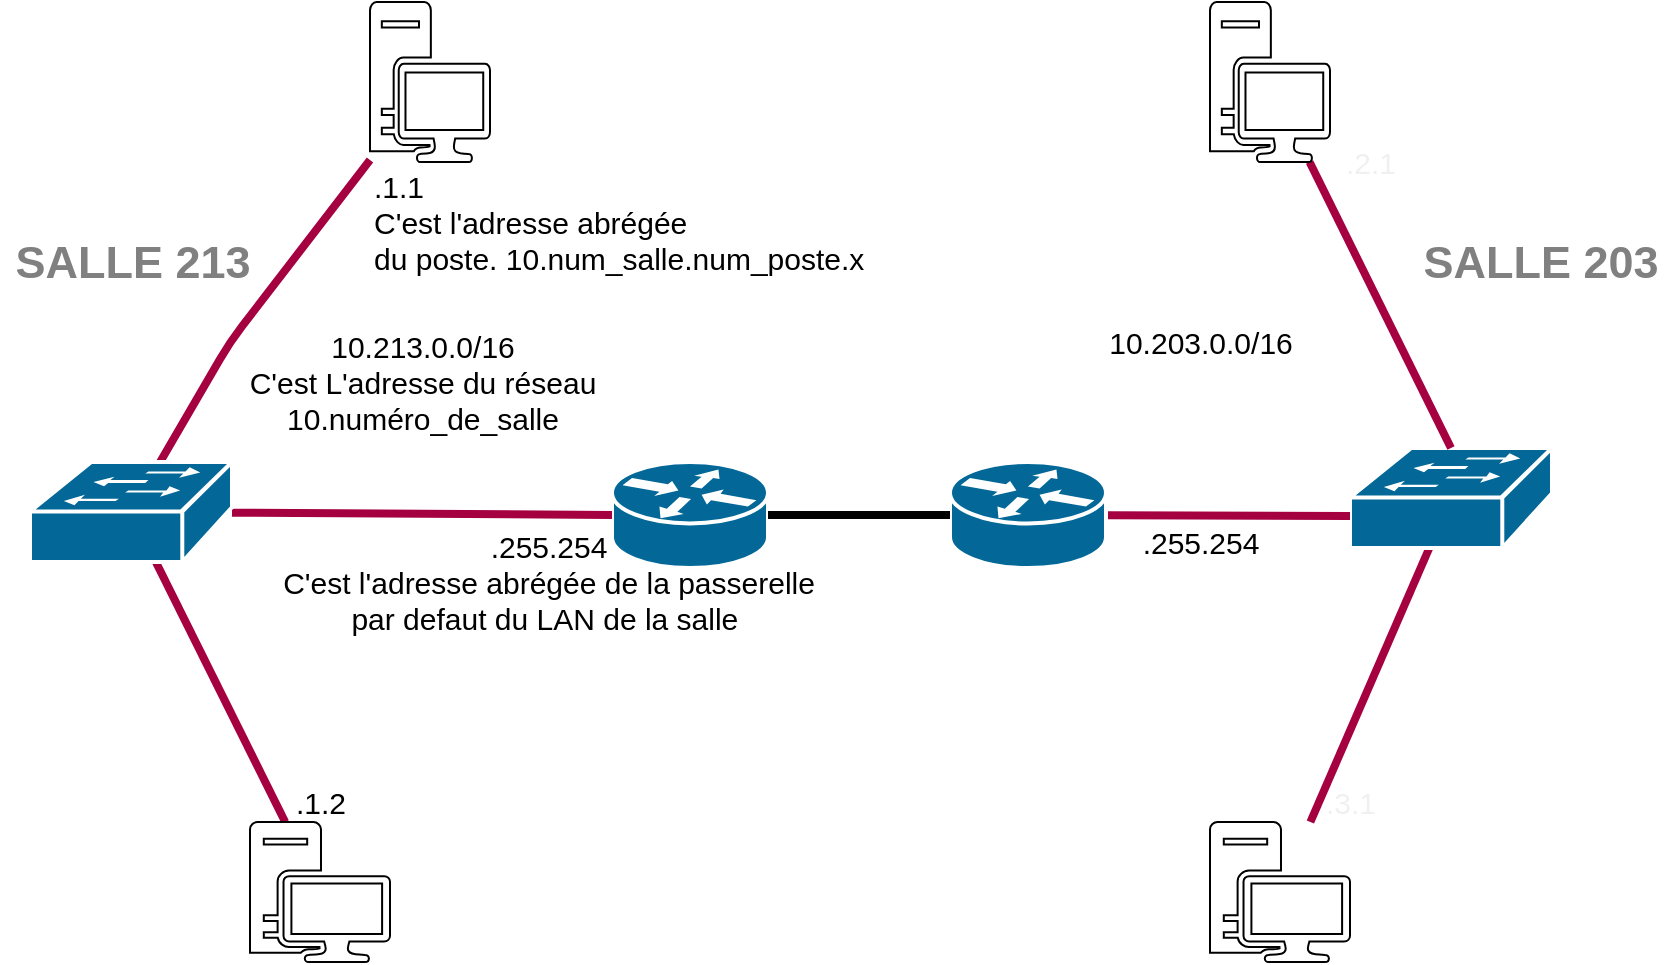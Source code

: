 <mxfile>
    <diagram id="7m5kx-TxgvnUOFc1jFXs" name="Page-1">
        <mxGraphModel dx="706" dy="538" grid="1" gridSize="10" guides="1" tooltips="1" connect="1" arrows="1" fold="1" page="1" pageScale="1" pageWidth="1169" pageHeight="827" math="0" shadow="0">
            <root>
                <mxCell id="0"/>
                <mxCell id="1" parent="0"/>
                <mxCell id="15" style="edgeStyle=none;html=1;endArrow=none;endFill=0;strokeWidth=4;startArrow=none;" parent="1" source="6" edge="1">
                    <mxGeometry relative="1" as="geometry">
                        <mxPoint x="510" y="315" as="targetPoint"/>
                    </mxGeometry>
                </mxCell>
                <mxCell id="5" value="" style="shape=mxgraph.cisco.routers.router;html=1;pointerEvents=1;dashed=0;fillColor=#036897;strokeColor=#ffffff;strokeWidth=2;verticalLabelPosition=bottom;verticalAlign=top;align=center;outlineConnect=0;" parent="1" vertex="1">
                    <mxGeometry x="311" y="290" width="78" height="53" as="geometry"/>
                </mxCell>
                <mxCell id="12" style="edgeStyle=none;html=1;endArrow=none;endFill=0;fillColor=#d80073;strokeColor=#A50040;strokeWidth=4;" parent="1" source="8" target="10" edge="1">
                    <mxGeometry relative="1" as="geometry">
                        <Array as="points">
                            <mxPoint x="120" y="230"/>
                        </Array>
                    </mxGeometry>
                </mxCell>
                <mxCell id="13" style="edgeStyle=none;html=1;endArrow=none;endFill=0;strokeWidth=4;fillColor=#d80073;strokeColor=#A50040;" parent="1" source="8" target="11" edge="1">
                    <mxGeometry relative="1" as="geometry"/>
                </mxCell>
                <mxCell id="14" style="edgeStyle=none;html=1;endArrow=none;endFill=0;strokeWidth=4;fillColor=#d80073;strokeColor=#A50040;entryX=0;entryY=0.5;entryDx=0;entryDy=0;entryPerimeter=0;" parent="1" source="8" target="5" edge="1">
                    <mxGeometry relative="1" as="geometry">
                        <mxPoint x="270" y="318" as="targetPoint"/>
                    </mxGeometry>
                </mxCell>
                <mxCell id="8" value="" style="shape=mxgraph.cisco.switches.workgroup_switch;html=1;pointerEvents=1;dashed=0;fillColor=#036897;strokeColor=#ffffff;strokeWidth=2;verticalLabelPosition=bottom;verticalAlign=top;align=center;outlineConnect=0;" parent="1" vertex="1">
                    <mxGeometry x="20" y="290" width="101" height="50" as="geometry"/>
                </mxCell>
                <mxCell id="21" style="edgeStyle=none;html=1;endArrow=none;endFill=0;strokeWidth=4;fillColor=#d80073;strokeColor=#A50040;" parent="1" source="9" target="17" edge="1">
                    <mxGeometry relative="1" as="geometry"/>
                </mxCell>
                <mxCell id="9" value="" style="shape=mxgraph.cisco.switches.workgroup_switch;html=1;pointerEvents=1;dashed=0;fillColor=#036897;strokeColor=#ffffff;strokeWidth=2;verticalLabelPosition=bottom;verticalAlign=top;align=center;outlineConnect=0;" parent="1" vertex="1">
                    <mxGeometry x="680" y="283" width="101" height="50" as="geometry"/>
                </mxCell>
                <mxCell id="10" value="" style="pointerEvents=1;shadow=0;dashed=0;html=1;labelPosition=center;verticalLabelPosition=bottom;verticalAlign=top;outlineConnect=0;align=center;shape=mxgraph.office.devices.workstation;" parent="1" vertex="1">
                    <mxGeometry x="190" y="60" width="60" height="80" as="geometry"/>
                </mxCell>
                <mxCell id="11" value="" style="pointerEvents=1;shadow=0;dashed=0;html=1;labelPosition=center;verticalLabelPosition=bottom;verticalAlign=top;outlineConnect=0;align=center;shape=mxgraph.office.devices.workstation;" parent="1" vertex="1">
                    <mxGeometry x="130" y="470" width="70" height="70" as="geometry"/>
                </mxCell>
                <mxCell id="20" style="edgeStyle=none;html=1;entryX=0.5;entryY=0;entryDx=0;entryDy=0;entryPerimeter=0;endArrow=none;endFill=0;strokeWidth=4;fillColor=#d80073;strokeColor=#A50040;" parent="1" source="16" target="9" edge="1">
                    <mxGeometry relative="1" as="geometry"/>
                </mxCell>
                <mxCell id="16" value="" style="pointerEvents=1;shadow=0;dashed=0;html=1;labelPosition=center;verticalLabelPosition=bottom;verticalAlign=top;outlineConnect=0;align=center;shape=mxgraph.office.devices.workstation;" parent="1" vertex="1">
                    <mxGeometry x="610" y="60" width="60" height="80" as="geometry"/>
                </mxCell>
                <mxCell id="17" value="" style="pointerEvents=1;shadow=0;dashed=0;html=1;labelPosition=center;verticalLabelPosition=bottom;verticalAlign=top;outlineConnect=0;align=center;shape=mxgraph.office.devices.workstation;" parent="1" vertex="1">
                    <mxGeometry x="610" y="470" width="70" height="70" as="geometry"/>
                </mxCell>
                <mxCell id="19" style="edgeStyle=none;html=1;endArrow=none;endFill=0;strokeWidth=4;fillColor=#d80073;strokeColor=#A50040;" parent="1" source="6" edge="1">
                    <mxGeometry relative="1" as="geometry">
                        <mxPoint x="680" y="317" as="targetPoint"/>
                    </mxGeometry>
                </mxCell>
                <mxCell id="6" value="" style="shape=mxgraph.cisco.routers.router;html=1;pointerEvents=1;dashed=0;fillColor=#036897;strokeColor=#ffffff;strokeWidth=2;verticalLabelPosition=bottom;verticalAlign=top;align=center;outlineConnect=0;fontColor=#f0f0f0;" parent="1" vertex="1">
                    <mxGeometry x="480" y="290" width="78" height="53" as="geometry"/>
                </mxCell>
                <mxCell id="18" value="" style="edgeStyle=none;html=1;endArrow=none;endFill=0;strokeWidth=4;" parent="1" source="5" target="6" edge="1">
                    <mxGeometry relative="1" as="geometry">
                        <mxPoint x="328.0" y="316.235" as="sourcePoint"/>
                        <mxPoint x="510" y="315.0" as="targetPoint"/>
                    </mxGeometry>
                </mxCell>
                <mxCell id="22" value="&lt;h2&gt;SALLE 203&lt;/h2&gt;" style="text;html=1;align=center;verticalAlign=middle;resizable=0;points=[];autosize=1;strokeColor=none;fontSize=15;fontColor=#808080;" parent="1" vertex="1">
                    <mxGeometry x="710" y="160" width="130" height="60" as="geometry"/>
                </mxCell>
                <mxCell id="23" value="&lt;h2&gt;&lt;b&gt;&lt;font&gt;SALLE 213&lt;/font&gt;&lt;/b&gt;&lt;/h2&gt;" style="text;html=1;align=center;verticalAlign=middle;resizable=0;points=[];autosize=1;strokeColor=none;fontSize=15;fontColor=#808080;" parent="1" vertex="1">
                    <mxGeometry x="5.5" y="160" width="130" height="60" as="geometry"/>
                </mxCell>
                <mxCell id="24" value="10.213.0.0/16&lt;br&gt;C'est L'adresse du réseau&lt;br&gt;10.numéro_de_salle" style="text;html=1;align=center;verticalAlign=middle;resizable=0;points=[];autosize=1;strokeColor=none;fontSize=15;" parent="1" vertex="1">
                    <mxGeometry x="121" y="220" width="190" height="60" as="geometry"/>
                </mxCell>
                <mxCell id="26" value="10.203.0.0/16" style="text;html=1;align=center;verticalAlign=middle;resizable=0;points=[];autosize=1;strokeColor=none;fontSize=15;" parent="1" vertex="1">
                    <mxGeometry x="550" y="220" width="110" height="20" as="geometry"/>
                </mxCell>
                <mxCell id="27" value="&lt;div&gt;&lt;span&gt;.1.1&lt;/span&gt;&lt;/div&gt;C'est l'adresse abrégée&lt;br&gt;du poste. 10.num_salle.num_poste.x" style="text;html=1;align=left;verticalAlign=middle;resizable=0;points=[];autosize=1;strokeColor=none;fontSize=15;" parent="1" vertex="1">
                    <mxGeometry x="190" y="140" width="260" height="60" as="geometry"/>
                </mxCell>
                <mxCell id="28" value=".1.2" style="text;html=1;align=center;verticalAlign=middle;resizable=0;points=[];autosize=1;strokeColor=none;fontSize=15;" parent="1" vertex="1">
                    <mxGeometry x="145" y="450" width="40" height="20" as="geometry"/>
                </mxCell>
                <mxCell id="29" value=".255.254&lt;br&gt;C'est l'adresse abrégée de la passerelle&lt;br&gt;par defaut du LAN de la salle&amp;nbsp;" style="text;html=1;align=center;verticalAlign=middle;resizable=0;points=[];autosize=1;strokeColor=none;fontSize=15;" parent="1" vertex="1">
                    <mxGeometry x="139" y="320" width="280" height="60" as="geometry"/>
                </mxCell>
                <mxCell id="30" value=".255.254" style="text;html=1;align=center;verticalAlign=middle;resizable=0;points=[];autosize=1;strokeColor=none;fontSize=15;" parent="1" vertex="1">
                    <mxGeometry x="570" y="320" width="70" height="20" as="geometry"/>
                </mxCell>
                <mxCell id="31" value=".2.1" style="text;html=1;align=center;verticalAlign=middle;resizable=0;points=[];autosize=1;strokeColor=none;fontSize=15;fontColor=#f0f0f0;" parent="1" vertex="1">
                    <mxGeometry x="670" y="130" width="40" height="20" as="geometry"/>
                </mxCell>
                <mxCell id="33" value=".3.1" style="text;html=1;align=center;verticalAlign=middle;resizable=0;points=[];autosize=1;strokeColor=none;fontSize=15;fontColor=#f0f0f0;" parent="1" vertex="1">
                    <mxGeometry x="660" y="450" width="40" height="20" as="geometry"/>
                </mxCell>
            </root>
        </mxGraphModel>
    </diagram>
</mxfile>